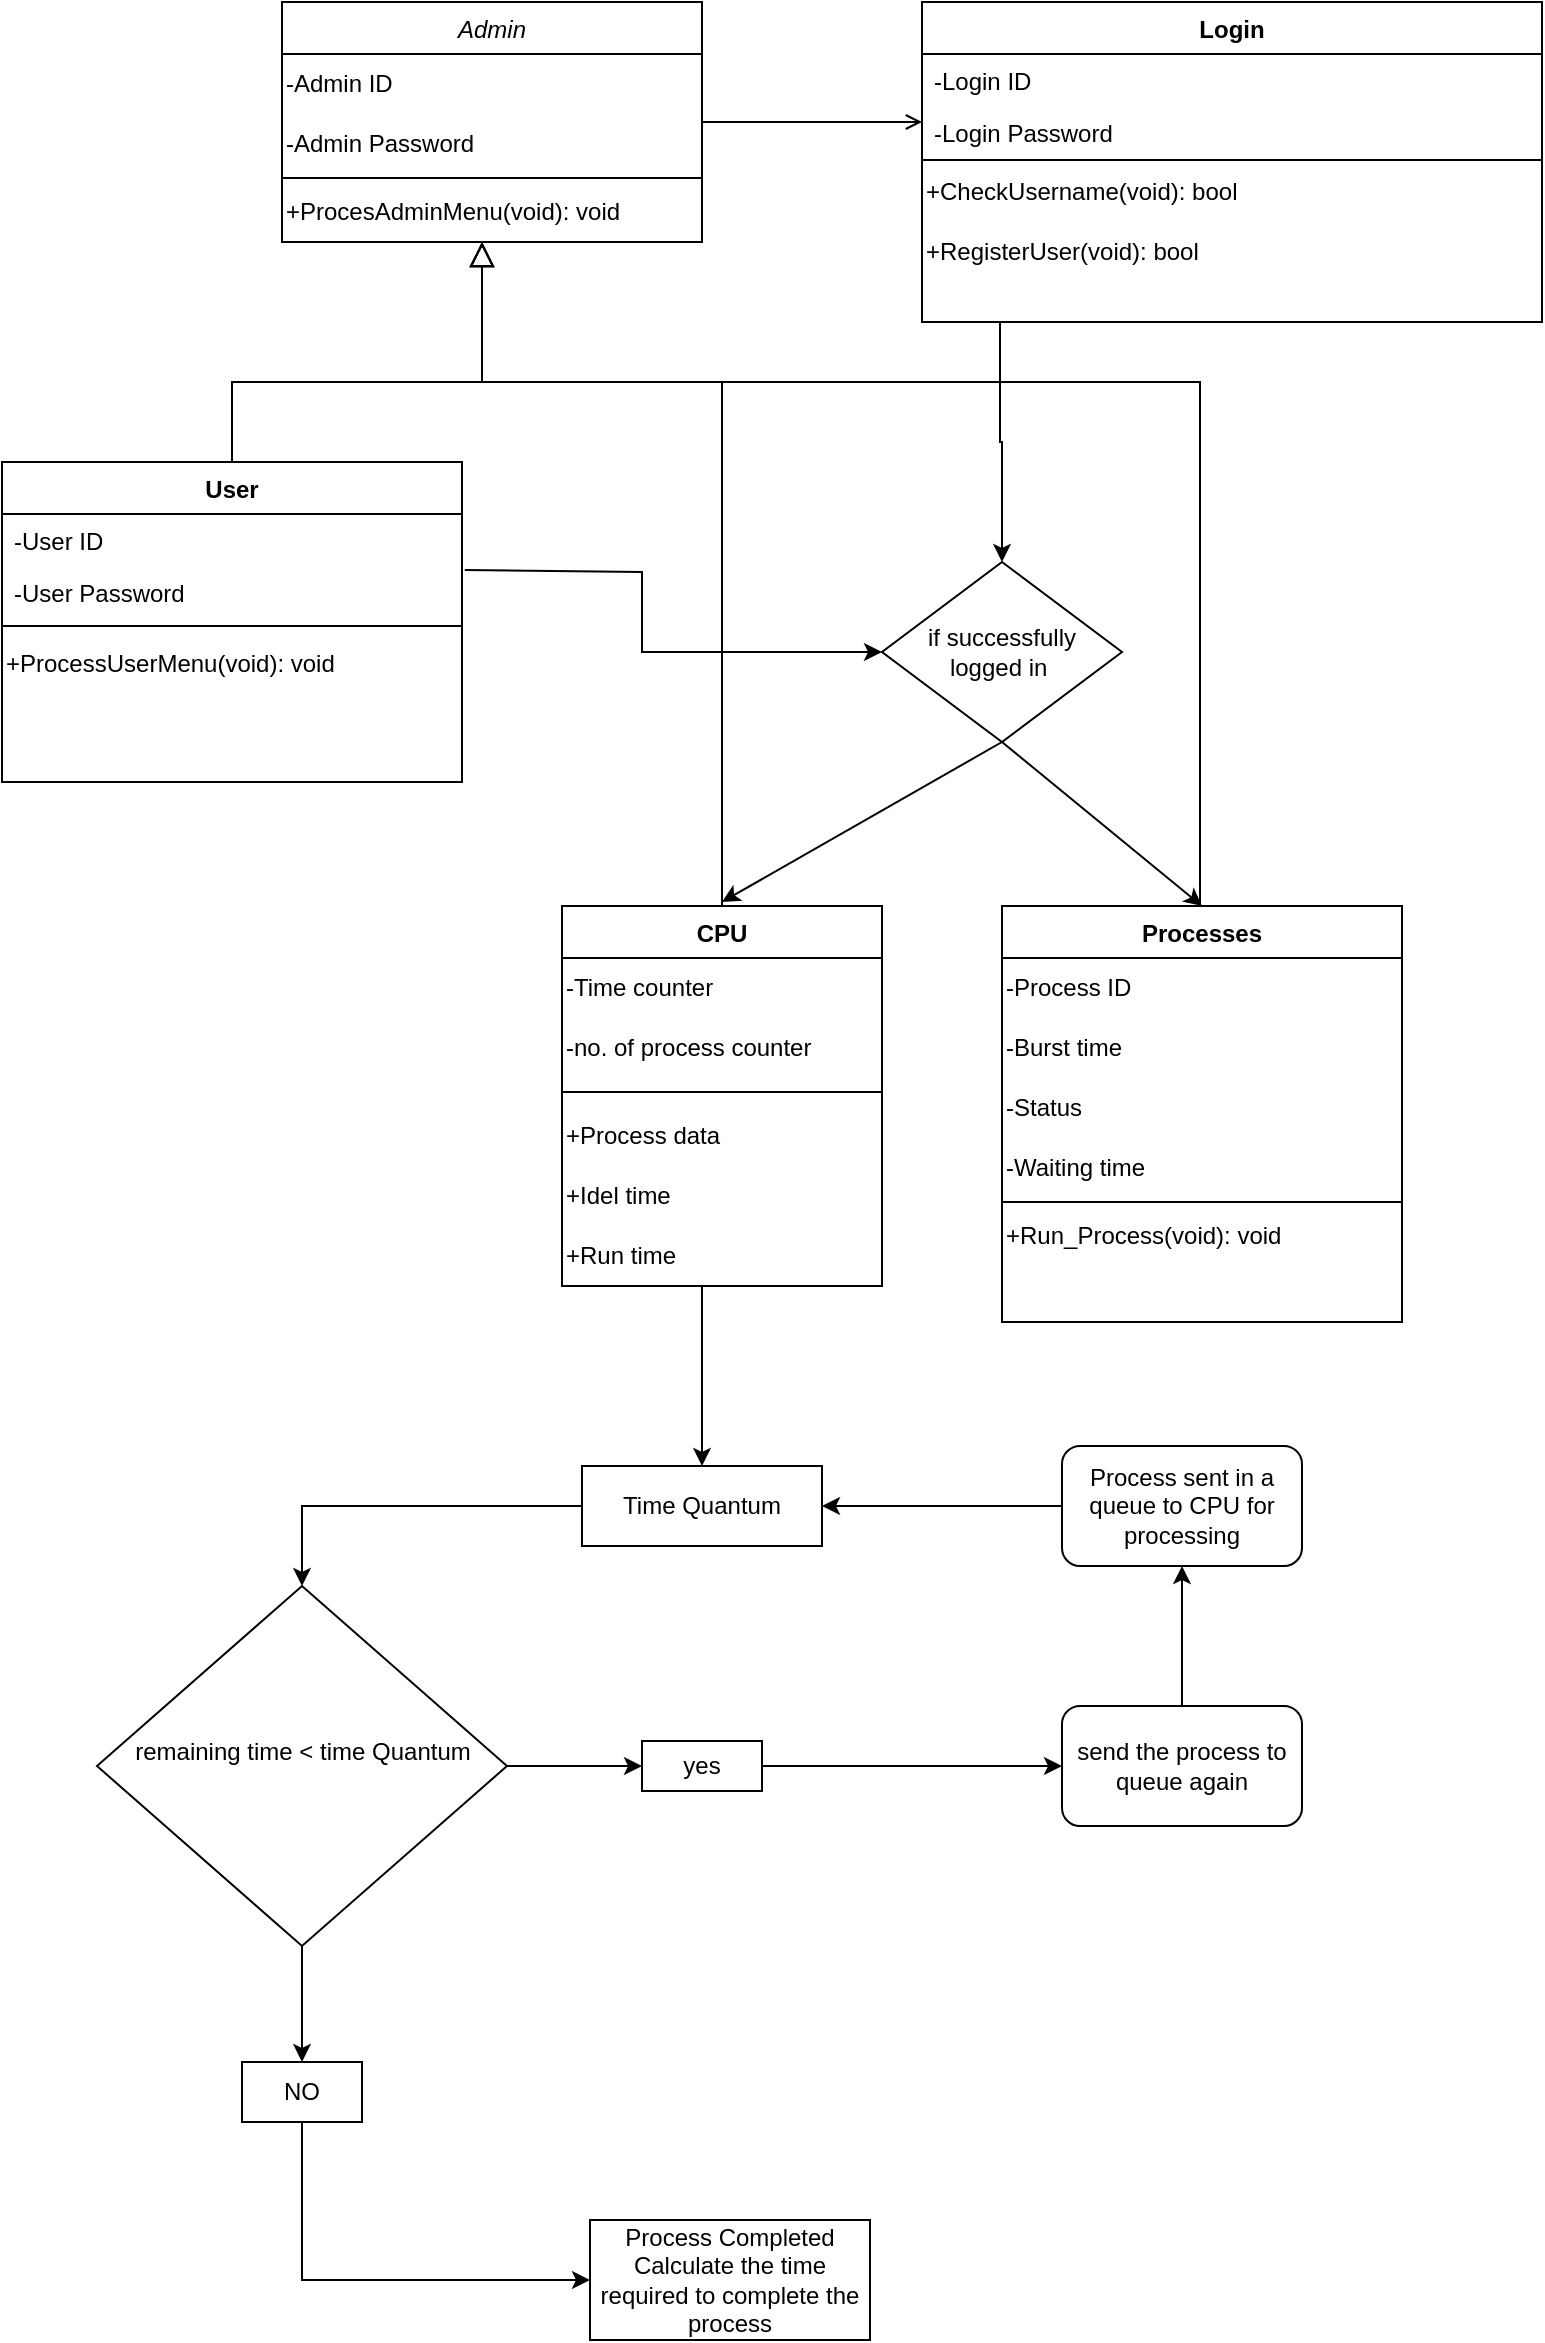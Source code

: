 <mxfile version="21.0.8" type="github">
  <diagram id="C5RBs43oDa-KdzZeNtuy" name="Page-1">
    <mxGraphModel dx="737" dy="740" grid="1" gridSize="10" guides="1" tooltips="1" connect="1" arrows="1" fold="1" page="1" pageScale="1" pageWidth="827" pageHeight="1169" math="0" shadow="0">
      <root>
        <mxCell id="WIyWlLk6GJQsqaUBKTNV-0" />
        <mxCell id="WIyWlLk6GJQsqaUBKTNV-1" parent="WIyWlLk6GJQsqaUBKTNV-0" />
        <mxCell id="zkfFHV4jXpPFQw0GAbJ--0" value="Admin" style="swimlane;fontStyle=2;align=center;verticalAlign=top;childLayout=stackLayout;horizontal=1;startSize=26;horizontalStack=0;resizeParent=1;resizeLast=0;collapsible=1;marginBottom=0;rounded=0;shadow=0;strokeWidth=1;" parent="WIyWlLk6GJQsqaUBKTNV-1" vertex="1">
          <mxGeometry x="190" width="210" height="120" as="geometry">
            <mxRectangle x="220" y="120" width="160" height="26" as="alternateBounds" />
          </mxGeometry>
        </mxCell>
        <mxCell id="OrbYJ8RQR8RoUrZ1Bf40-2" value="-Admin ID" style="text;html=1;align=left;verticalAlign=middle;resizable=0;points=[];autosize=1;strokeColor=none;fillColor=none;fontStyle=0" parent="zkfFHV4jXpPFQw0GAbJ--0" vertex="1">
          <mxGeometry y="26" width="210" height="30" as="geometry" />
        </mxCell>
        <mxCell id="OrbYJ8RQR8RoUrZ1Bf40-3" value="-Admin Password" style="text;html=1;align=left;verticalAlign=middle;resizable=0;points=[];autosize=1;strokeColor=none;fillColor=none;" parent="zkfFHV4jXpPFQw0GAbJ--0" vertex="1">
          <mxGeometry y="56" width="210" height="30" as="geometry" />
        </mxCell>
        <mxCell id="zkfFHV4jXpPFQw0GAbJ--4" value="" style="line;html=1;strokeWidth=1;align=left;verticalAlign=middle;spacingTop=-1;spacingLeft=3;spacingRight=3;rotatable=0;labelPosition=right;points=[];portConstraint=eastwest;" parent="zkfFHV4jXpPFQw0GAbJ--0" vertex="1">
          <mxGeometry y="86" width="210" height="4" as="geometry" />
        </mxCell>
        <mxCell id="OrbYJ8RQR8RoUrZ1Bf40-4" value="" style="line;html=1;strokeWidth=1;align=left;verticalAlign=middle;spacingTop=-1;spacingLeft=3;spacingRight=3;rotatable=0;labelPosition=right;points=[];portConstraint=eastwest;" parent="zkfFHV4jXpPFQw0GAbJ--0" vertex="1">
          <mxGeometry y="90" width="210" as="geometry" />
        </mxCell>
        <mxCell id="5FLy4ON1SyYrCq_JoOwz-9" value="+ProcesAdminMenu(void): void" style="text;html=1;align=left;verticalAlign=middle;resizable=0;points=[];autosize=1;strokeColor=none;fillColor=none;" vertex="1" parent="zkfFHV4jXpPFQw0GAbJ--0">
          <mxGeometry y="90" width="210" height="30" as="geometry" />
        </mxCell>
        <mxCell id="zkfFHV4jXpPFQw0GAbJ--6" value="User" style="swimlane;fontStyle=1;align=center;verticalAlign=top;childLayout=stackLayout;horizontal=1;startSize=26;horizontalStack=0;resizeParent=1;resizeLast=0;collapsible=1;marginBottom=0;rounded=0;shadow=0;strokeWidth=1;" parent="WIyWlLk6GJQsqaUBKTNV-1" vertex="1">
          <mxGeometry x="50" y="230" width="230" height="160" as="geometry">
            <mxRectangle x="130" y="380" width="160" height="26" as="alternateBounds" />
          </mxGeometry>
        </mxCell>
        <mxCell id="zkfFHV4jXpPFQw0GAbJ--7" value="-User ID" style="text;align=left;verticalAlign=top;spacingLeft=4;spacingRight=4;overflow=hidden;rotatable=0;points=[[0,0.5],[1,0.5]];portConstraint=eastwest;" parent="zkfFHV4jXpPFQw0GAbJ--6" vertex="1">
          <mxGeometry y="26" width="230" height="26" as="geometry" />
        </mxCell>
        <mxCell id="zkfFHV4jXpPFQw0GAbJ--8" value="-User Password" style="text;align=left;verticalAlign=top;spacingLeft=4;spacingRight=4;overflow=hidden;rotatable=0;points=[[0,0.5],[1,0.5]];portConstraint=eastwest;rounded=0;shadow=0;html=0;" parent="zkfFHV4jXpPFQw0GAbJ--6" vertex="1">
          <mxGeometry y="52" width="230" height="26" as="geometry" />
        </mxCell>
        <mxCell id="zkfFHV4jXpPFQw0GAbJ--9" value="" style="line;html=1;strokeWidth=1;align=left;verticalAlign=middle;spacingTop=-1;spacingLeft=3;spacingRight=3;rotatable=0;labelPosition=right;points=[];portConstraint=eastwest;" parent="zkfFHV4jXpPFQw0GAbJ--6" vertex="1">
          <mxGeometry y="78" width="230" height="8" as="geometry" />
        </mxCell>
        <mxCell id="5FLy4ON1SyYrCq_JoOwz-10" value="+ProcessUserMenu(void): void" style="text;html=1;align=left;verticalAlign=middle;resizable=0;points=[];autosize=1;strokeColor=none;fillColor=none;" vertex="1" parent="zkfFHV4jXpPFQw0GAbJ--6">
          <mxGeometry y="86" width="230" height="30" as="geometry" />
        </mxCell>
        <mxCell id="zkfFHV4jXpPFQw0GAbJ--12" value="" style="endArrow=block;endSize=10;endFill=0;shadow=0;strokeWidth=1;rounded=0;edgeStyle=elbowEdgeStyle;elbow=vertical;exitX=0.5;exitY=0;exitDx=0;exitDy=0;" parent="WIyWlLk6GJQsqaUBKTNV-1" source="zkfFHV4jXpPFQw0GAbJ--6" edge="1">
          <mxGeometry width="160" relative="1" as="geometry">
            <mxPoint x="200" y="203" as="sourcePoint" />
            <mxPoint x="290" y="120" as="targetPoint" />
            <Array as="points">
              <mxPoint x="260" y="190" />
              <mxPoint x="250" y="260" />
            </Array>
          </mxGeometry>
        </mxCell>
        <mxCell id="zkfFHV4jXpPFQw0GAbJ--13" value="CPU" style="swimlane;fontStyle=1;align=center;verticalAlign=top;childLayout=stackLayout;horizontal=1;startSize=26;horizontalStack=0;resizeParent=1;resizeLast=0;collapsible=1;marginBottom=0;rounded=0;shadow=0;strokeWidth=1;" parent="WIyWlLk6GJQsqaUBKTNV-1" vertex="1">
          <mxGeometry x="330" y="452" width="160" height="190" as="geometry">
            <mxRectangle x="340" y="380" width="170" height="26" as="alternateBounds" />
          </mxGeometry>
        </mxCell>
        <mxCell id="fqv_ZBJnJG1zBQbgdmF_-10" value="-Time counter" style="text;html=1;align=left;verticalAlign=middle;resizable=0;points=[];autosize=1;strokeColor=none;fillColor=none;" parent="zkfFHV4jXpPFQw0GAbJ--13" vertex="1">
          <mxGeometry y="26" width="160" height="30" as="geometry" />
        </mxCell>
        <mxCell id="fqv_ZBJnJG1zBQbgdmF_-14" value="-no. of process counter" style="text;html=1;align=left;verticalAlign=middle;resizable=0;points=[];autosize=1;strokeColor=none;fillColor=none;" parent="zkfFHV4jXpPFQw0GAbJ--13" vertex="1">
          <mxGeometry y="56" width="160" height="30" as="geometry" />
        </mxCell>
        <mxCell id="zkfFHV4jXpPFQw0GAbJ--15" value="" style="line;html=1;strokeWidth=1;align=left;verticalAlign=middle;spacingTop=-1;spacingLeft=3;spacingRight=3;rotatable=0;labelPosition=right;points=[];portConstraint=eastwest;" parent="zkfFHV4jXpPFQw0GAbJ--13" vertex="1">
          <mxGeometry y="86" width="160" height="14" as="geometry" />
        </mxCell>
        <mxCell id="fqv_ZBJnJG1zBQbgdmF_-21" value="+Process data" style="text;html=1;align=left;verticalAlign=middle;resizable=0;points=[];autosize=1;strokeColor=none;fillColor=none;" parent="zkfFHV4jXpPFQw0GAbJ--13" vertex="1">
          <mxGeometry y="100" width="160" height="30" as="geometry" />
        </mxCell>
        <mxCell id="fqv_ZBJnJG1zBQbgdmF_-20" value="+Idel time" style="text;html=1;align=left;verticalAlign=middle;resizable=0;points=[];autosize=1;strokeColor=none;fillColor=none;" parent="zkfFHV4jXpPFQw0GAbJ--13" vertex="1">
          <mxGeometry y="130" width="160" height="30" as="geometry" />
        </mxCell>
        <mxCell id="fqv_ZBJnJG1zBQbgdmF_-22" value="+Run time" style="text;html=1;align=left;verticalAlign=middle;resizable=0;points=[];autosize=1;strokeColor=none;fillColor=none;" parent="zkfFHV4jXpPFQw0GAbJ--13" vertex="1">
          <mxGeometry y="160" width="160" height="30" as="geometry" />
        </mxCell>
        <mxCell id="zkfFHV4jXpPFQw0GAbJ--16" value="" style="endArrow=block;endSize=10;endFill=0;shadow=0;strokeWidth=1;rounded=0;edgeStyle=elbowEdgeStyle;elbow=vertical;exitX=0.5;exitY=0;exitDx=0;exitDy=0;" parent="WIyWlLk6GJQsqaUBKTNV-1" source="zkfFHV4jXpPFQw0GAbJ--13" edge="1">
          <mxGeometry width="160" relative="1" as="geometry">
            <mxPoint x="210" y="373" as="sourcePoint" />
            <mxPoint x="290" y="120" as="targetPoint" />
            <Array as="points">
              <mxPoint x="320" y="190" />
              <mxPoint x="290" y="190" />
              <mxPoint x="340" y="190" />
              <mxPoint x="360" y="190" />
            </Array>
          </mxGeometry>
        </mxCell>
        <mxCell id="OrbYJ8RQR8RoUrZ1Bf40-30" value="" style="edgeStyle=orthogonalEdgeStyle;rounded=0;orthogonalLoop=1;jettySize=auto;html=1;entryX=0.5;entryY=0;entryDx=0;entryDy=0;" parent="WIyWlLk6GJQsqaUBKTNV-1" target="5xdHdm1sTlrVcDkpppaK-0" edge="1">
          <mxGeometry relative="1" as="geometry">
            <mxPoint x="549" y="160" as="sourcePoint" />
            <mxPoint x="549" y="240" as="targetPoint" />
            <Array as="points">
              <mxPoint x="549" y="220" />
            </Array>
          </mxGeometry>
        </mxCell>
        <mxCell id="zkfFHV4jXpPFQw0GAbJ--17" value="Login" style="swimlane;fontStyle=1;align=center;verticalAlign=top;childLayout=stackLayout;horizontal=1;startSize=26;horizontalStack=0;resizeParent=1;resizeLast=0;collapsible=1;marginBottom=0;rounded=0;shadow=0;strokeWidth=1;" parent="WIyWlLk6GJQsqaUBKTNV-1" vertex="1">
          <mxGeometry x="510" width="310" height="160" as="geometry">
            <mxRectangle x="550" y="140" width="160" height="26" as="alternateBounds" />
          </mxGeometry>
        </mxCell>
        <mxCell id="fqv_ZBJnJG1zBQbgdmF_-4" value="-Login ID" style="text;align=left;verticalAlign=top;spacingLeft=4;spacingRight=4;overflow=hidden;rotatable=0;points=[[0,0.5],[1,0.5]];portConstraint=eastwest;" parent="zkfFHV4jXpPFQw0GAbJ--17" vertex="1">
          <mxGeometry y="26" width="310" height="26" as="geometry" />
        </mxCell>
        <mxCell id="fqv_ZBJnJG1zBQbgdmF_-5" value="-Login Password" style="text;align=left;verticalAlign=top;spacingLeft=4;spacingRight=4;overflow=hidden;rotatable=0;points=[[0,0.5],[1,0.5]];portConstraint=eastwest;" parent="zkfFHV4jXpPFQw0GAbJ--17" vertex="1">
          <mxGeometry y="52" width="310" height="26" as="geometry" />
        </mxCell>
        <mxCell id="zkfFHV4jXpPFQw0GAbJ--23" value="" style="line;html=1;strokeWidth=1;align=left;verticalAlign=middle;spacingTop=-1;spacingLeft=3;spacingRight=3;rotatable=0;labelPosition=right;points=[];portConstraint=eastwest;" parent="zkfFHV4jXpPFQw0GAbJ--17" vertex="1">
          <mxGeometry y="78" width="310" height="2" as="geometry" />
        </mxCell>
        <mxCell id="5FLy4ON1SyYrCq_JoOwz-11" value="+CheckUsername(void): bool" style="text;html=1;align=left;verticalAlign=middle;resizable=0;points=[];autosize=1;strokeColor=none;fillColor=none;" vertex="1" parent="zkfFHV4jXpPFQw0GAbJ--17">
          <mxGeometry y="80" width="310" height="30" as="geometry" />
        </mxCell>
        <mxCell id="5FLy4ON1SyYrCq_JoOwz-12" value="+RegisterUser(void): bool" style="text;html=1;align=left;verticalAlign=middle;resizable=0;points=[];autosize=1;strokeColor=none;fillColor=none;" vertex="1" parent="zkfFHV4jXpPFQw0GAbJ--17">
          <mxGeometry y="110" width="310" height="30" as="geometry" />
        </mxCell>
        <mxCell id="zkfFHV4jXpPFQw0GAbJ--26" value="" style="endArrow=open;shadow=0;strokeWidth=1;rounded=0;endFill=1;edgeStyle=elbowEdgeStyle;elbow=vertical;" parent="WIyWlLk6GJQsqaUBKTNV-1" source="zkfFHV4jXpPFQw0GAbJ--0" target="zkfFHV4jXpPFQw0GAbJ--17" edge="1">
          <mxGeometry x="0.5" y="41" relative="1" as="geometry">
            <mxPoint x="380" y="192" as="sourcePoint" />
            <mxPoint x="540" y="192" as="targetPoint" />
            <mxPoint x="-40" y="32" as="offset" />
          </mxGeometry>
        </mxCell>
        <mxCell id="fqv_ZBJnJG1zBQbgdmF_-6" value="Processes" style="swimlane;fontStyle=1;align=center;verticalAlign=top;childLayout=stackLayout;horizontal=1;startSize=26;horizontalStack=0;resizeParent=1;resizeLast=0;collapsible=1;marginBottom=0;rounded=0;shadow=0;strokeWidth=1;" parent="WIyWlLk6GJQsqaUBKTNV-1" vertex="1">
          <mxGeometry x="550" y="452" width="200" height="208" as="geometry">
            <mxRectangle x="340" y="380" width="170" height="26" as="alternateBounds" />
          </mxGeometry>
        </mxCell>
        <mxCell id="fqv_ZBJnJG1zBQbgdmF_-28" value="-Process ID" style="text;html=1;align=left;verticalAlign=middle;resizable=0;points=[];autosize=1;strokeColor=none;fillColor=none;" parent="fqv_ZBJnJG1zBQbgdmF_-6" vertex="1">
          <mxGeometry y="26" width="200" height="30" as="geometry" />
        </mxCell>
        <mxCell id="fqv_ZBJnJG1zBQbgdmF_-24" value="-Burst time" style="text;html=1;align=left;verticalAlign=middle;resizable=0;points=[];autosize=1;strokeColor=none;fillColor=none;" parent="fqv_ZBJnJG1zBQbgdmF_-6" vertex="1">
          <mxGeometry y="56" width="200" height="30" as="geometry" />
        </mxCell>
        <mxCell id="fqv_ZBJnJG1zBQbgdmF_-25" value="-Status" style="text;html=1;align=left;verticalAlign=middle;resizable=0;points=[];autosize=1;strokeColor=none;fillColor=none;" parent="fqv_ZBJnJG1zBQbgdmF_-6" vertex="1">
          <mxGeometry y="86" width="200" height="30" as="geometry" />
        </mxCell>
        <mxCell id="OrbYJ8RQR8RoUrZ1Bf40-9" value="-Waiting time" style="text;html=1;align=left;verticalAlign=middle;resizable=0;points=[];autosize=1;strokeColor=none;fillColor=none;" parent="fqv_ZBJnJG1zBQbgdmF_-6" vertex="1">
          <mxGeometry y="116" width="200" height="30" as="geometry" />
        </mxCell>
        <mxCell id="fqv_ZBJnJG1zBQbgdmF_-7" value="" style="line;html=1;strokeWidth=1;align=left;verticalAlign=middle;spacingTop=-1;spacingLeft=3;spacingRight=3;rotatable=0;labelPosition=right;points=[];portConstraint=eastwest;" parent="fqv_ZBJnJG1zBQbgdmF_-6" vertex="1">
          <mxGeometry y="146" width="200" height="4" as="geometry" />
        </mxCell>
        <mxCell id="5FLy4ON1SyYrCq_JoOwz-4" value="+Run_Process(void): void" style="text;html=1;align=left;verticalAlign=middle;resizable=0;points=[];autosize=1;strokeColor=none;fillColor=none;" vertex="1" parent="fqv_ZBJnJG1zBQbgdmF_-6">
          <mxGeometry y="150" width="200" height="30" as="geometry" />
        </mxCell>
        <mxCell id="OrbYJ8RQR8RoUrZ1Bf40-10" value="Time Quantum&lt;br&gt;" style="rounded=0;whiteSpace=wrap;html=1;" parent="WIyWlLk6GJQsqaUBKTNV-1" vertex="1">
          <mxGeometry x="340" y="732" width="120" height="40" as="geometry" />
        </mxCell>
        <mxCell id="OrbYJ8RQR8RoUrZ1Bf40-11" value="" style="endArrow=classic;html=1;rounded=0;entryX=0.5;entryY=0;entryDx=0;entryDy=0;" parent="WIyWlLk6GJQsqaUBKTNV-1" target="OrbYJ8RQR8RoUrZ1Bf40-10" edge="1">
          <mxGeometry width="50" height="50" relative="1" as="geometry">
            <mxPoint x="400" y="642" as="sourcePoint" />
            <mxPoint x="440" y="572" as="targetPoint" />
          </mxGeometry>
        </mxCell>
        <mxCell id="OrbYJ8RQR8RoUrZ1Bf40-13" value="Process sent in a queue to CPU for processing" style="rounded=1;whiteSpace=wrap;html=1;" parent="WIyWlLk6GJQsqaUBKTNV-1" vertex="1">
          <mxGeometry x="580" y="722" width="120" height="60" as="geometry" />
        </mxCell>
        <mxCell id="OrbYJ8RQR8RoUrZ1Bf40-14" value="" style="endArrow=classic;html=1;rounded=0;exitX=0;exitY=0.5;exitDx=0;exitDy=0;entryX=0.5;entryY=0;entryDx=0;entryDy=0;" parent="WIyWlLk6GJQsqaUBKTNV-1" source="OrbYJ8RQR8RoUrZ1Bf40-10" edge="1">
          <mxGeometry width="50" height="50" relative="1" as="geometry">
            <mxPoint x="390" y="602" as="sourcePoint" />
            <mxPoint x="200" y="792" as="targetPoint" />
            <Array as="points">
              <mxPoint x="200" y="752" />
            </Array>
          </mxGeometry>
        </mxCell>
        <mxCell id="OrbYJ8RQR8RoUrZ1Bf40-15" value="" style="endArrow=classic;html=1;rounded=0;exitX=0;exitY=0.5;exitDx=0;exitDy=0;" parent="WIyWlLk6GJQsqaUBKTNV-1" source="OrbYJ8RQR8RoUrZ1Bf40-13" edge="1">
          <mxGeometry width="50" height="50" relative="1" as="geometry">
            <mxPoint x="390" y="802" as="sourcePoint" />
            <mxPoint x="460" y="752" as="targetPoint" />
          </mxGeometry>
        </mxCell>
        <mxCell id="OrbYJ8RQR8RoUrZ1Bf40-23" value="" style="edgeStyle=orthogonalEdgeStyle;rounded=0;orthogonalLoop=1;jettySize=auto;html=1;" parent="WIyWlLk6GJQsqaUBKTNV-1" source="OrbYJ8RQR8RoUrZ1Bf40-16" target="OrbYJ8RQR8RoUrZ1Bf40-13" edge="1">
          <mxGeometry relative="1" as="geometry" />
        </mxCell>
        <mxCell id="OrbYJ8RQR8RoUrZ1Bf40-16" value="send the process to queue again" style="rounded=1;whiteSpace=wrap;html=1;" parent="WIyWlLk6GJQsqaUBKTNV-1" vertex="1">
          <mxGeometry x="580" y="852" width="120" height="60" as="geometry" />
        </mxCell>
        <mxCell id="OrbYJ8RQR8RoUrZ1Bf40-21" style="edgeStyle=orthogonalEdgeStyle;rounded=0;orthogonalLoop=1;jettySize=auto;html=1;exitX=1;exitY=0.5;exitDx=0;exitDy=0;entryX=0;entryY=0.5;entryDx=0;entryDy=0;" parent="WIyWlLk6GJQsqaUBKTNV-1" source="OrbYJ8RQR8RoUrZ1Bf40-18" target="OrbYJ8RQR8RoUrZ1Bf40-19" edge="1">
          <mxGeometry relative="1" as="geometry" />
        </mxCell>
        <mxCell id="OrbYJ8RQR8RoUrZ1Bf40-18" value="&amp;nbsp;remaining time &amp;lt; time Quantum&amp;nbsp;&lt;br&gt;&amp;nbsp;" style="rhombus;whiteSpace=wrap;html=1;" parent="WIyWlLk6GJQsqaUBKTNV-1" vertex="1">
          <mxGeometry x="97.5" y="792" width="205" height="180" as="geometry" />
        </mxCell>
        <mxCell id="OrbYJ8RQR8RoUrZ1Bf40-22" style="edgeStyle=orthogonalEdgeStyle;rounded=0;orthogonalLoop=1;jettySize=auto;html=1;exitX=1;exitY=0.5;exitDx=0;exitDy=0;entryX=0;entryY=0.5;entryDx=0;entryDy=0;" parent="WIyWlLk6GJQsqaUBKTNV-1" source="OrbYJ8RQR8RoUrZ1Bf40-19" target="OrbYJ8RQR8RoUrZ1Bf40-16" edge="1">
          <mxGeometry relative="1" as="geometry" />
        </mxCell>
        <mxCell id="OrbYJ8RQR8RoUrZ1Bf40-19" value="yes" style="rounded=0;whiteSpace=wrap;html=1;" parent="WIyWlLk6GJQsqaUBKTNV-1" vertex="1">
          <mxGeometry x="370" y="869.5" width="60" height="25" as="geometry" />
        </mxCell>
        <mxCell id="OrbYJ8RQR8RoUrZ1Bf40-24" value="NO" style="rounded=0;whiteSpace=wrap;html=1;" parent="WIyWlLk6GJQsqaUBKTNV-1" vertex="1">
          <mxGeometry x="170" y="1030" width="60" height="30" as="geometry" />
        </mxCell>
        <mxCell id="OrbYJ8RQR8RoUrZ1Bf40-25" value="" style="endArrow=classic;html=1;rounded=0;exitX=0.5;exitY=1;exitDx=0;exitDy=0;entryX=0.5;entryY=0;entryDx=0;entryDy=0;" parent="WIyWlLk6GJQsqaUBKTNV-1" source="OrbYJ8RQR8RoUrZ1Bf40-18" target="OrbYJ8RQR8RoUrZ1Bf40-24" edge="1">
          <mxGeometry width="50" height="50" relative="1" as="geometry">
            <mxPoint x="390" y="982" as="sourcePoint" />
            <mxPoint x="440" y="932" as="targetPoint" />
          </mxGeometry>
        </mxCell>
        <mxCell id="OrbYJ8RQR8RoUrZ1Bf40-27" value="Process Completed&lt;br&gt;Calculate the time required to complete the process" style="rounded=0;whiteSpace=wrap;html=1;" parent="WIyWlLk6GJQsqaUBKTNV-1" vertex="1">
          <mxGeometry x="344" y="1109" width="140" height="60" as="geometry" />
        </mxCell>
        <mxCell id="OrbYJ8RQR8RoUrZ1Bf40-28" value="" style="endArrow=classic;html=1;rounded=0;exitX=0.5;exitY=1;exitDx=0;exitDy=0;entryX=0;entryY=0.5;entryDx=0;entryDy=0;" parent="WIyWlLk6GJQsqaUBKTNV-1" source="OrbYJ8RQR8RoUrZ1Bf40-24" target="OrbYJ8RQR8RoUrZ1Bf40-27" edge="1">
          <mxGeometry width="50" height="50" relative="1" as="geometry">
            <mxPoint x="390" y="1062" as="sourcePoint" />
            <mxPoint x="440" y="1012" as="targetPoint" />
            <Array as="points">
              <mxPoint x="200" y="1139" />
            </Array>
          </mxGeometry>
        </mxCell>
        <mxCell id="OrbYJ8RQR8RoUrZ1Bf40-34" value="" style="endArrow=classic;html=1;rounded=0;exitX=1.006;exitY=0.077;exitDx=0;exitDy=0;exitPerimeter=0;entryX=0;entryY=0.5;entryDx=0;entryDy=0;" parent="WIyWlLk6GJQsqaUBKTNV-1" source="zkfFHV4jXpPFQw0GAbJ--8" target="5xdHdm1sTlrVcDkpppaK-0" edge="1">
          <mxGeometry width="50" height="50" relative="1" as="geometry">
            <mxPoint x="380" y="310" as="sourcePoint" />
            <mxPoint x="450" y="285" as="targetPoint" />
            <Array as="points">
              <mxPoint x="370" y="285" />
              <mxPoint x="370" y="325" />
            </Array>
          </mxGeometry>
        </mxCell>
        <mxCell id="OrbYJ8RQR8RoUrZ1Bf40-35" value="" style="endArrow=classic;html=1;rounded=0;exitX=0.5;exitY=1;exitDx=0;exitDy=0;" parent="WIyWlLk6GJQsqaUBKTNV-1" source="5xdHdm1sTlrVcDkpppaK-0" edge="1">
          <mxGeometry width="50" height="50" relative="1" as="geometry">
            <mxPoint x="520" y="360" as="sourcePoint" />
            <mxPoint x="410" y="450" as="targetPoint" />
          </mxGeometry>
        </mxCell>
        <mxCell id="OrbYJ8RQR8RoUrZ1Bf40-36" value="" style="endArrow=classic;html=1;rounded=0;entryX=0.5;entryY=0;entryDx=0;entryDy=0;exitX=0.5;exitY=1;exitDx=0;exitDy=0;" parent="WIyWlLk6GJQsqaUBKTNV-1" source="5xdHdm1sTlrVcDkpppaK-0" target="fqv_ZBJnJG1zBQbgdmF_-6" edge="1">
          <mxGeometry width="50" height="50" relative="1" as="geometry">
            <mxPoint x="580" y="360" as="sourcePoint" />
            <mxPoint x="430" y="260" as="targetPoint" />
          </mxGeometry>
        </mxCell>
        <mxCell id="5xdHdm1sTlrVcDkpppaK-0" value="if successfully &lt;br&gt;logged in&amp;nbsp;" style="rhombus;whiteSpace=wrap;html=1;" parent="WIyWlLk6GJQsqaUBKTNV-1" vertex="1">
          <mxGeometry x="490" y="280" width="120" height="90" as="geometry" />
        </mxCell>
        <mxCell id="5FLy4ON1SyYrCq_JoOwz-8" value="" style="endArrow=block;endSize=10;endFill=0;shadow=0;strokeWidth=1;rounded=0;edgeStyle=elbowEdgeStyle;elbow=vertical;exitX=0.5;exitY=0;exitDx=0;exitDy=0;" edge="1" parent="WIyWlLk6GJQsqaUBKTNV-1">
          <mxGeometry width="160" relative="1" as="geometry">
            <mxPoint x="649" y="451" as="sourcePoint" />
            <mxPoint x="290" y="120" as="targetPoint" />
            <Array as="points">
              <mxPoint x="470" y="190" />
              <mxPoint x="529" y="189" />
              <mxPoint x="579" y="189" />
              <mxPoint x="599" y="189" />
            </Array>
          </mxGeometry>
        </mxCell>
      </root>
    </mxGraphModel>
  </diagram>
</mxfile>
